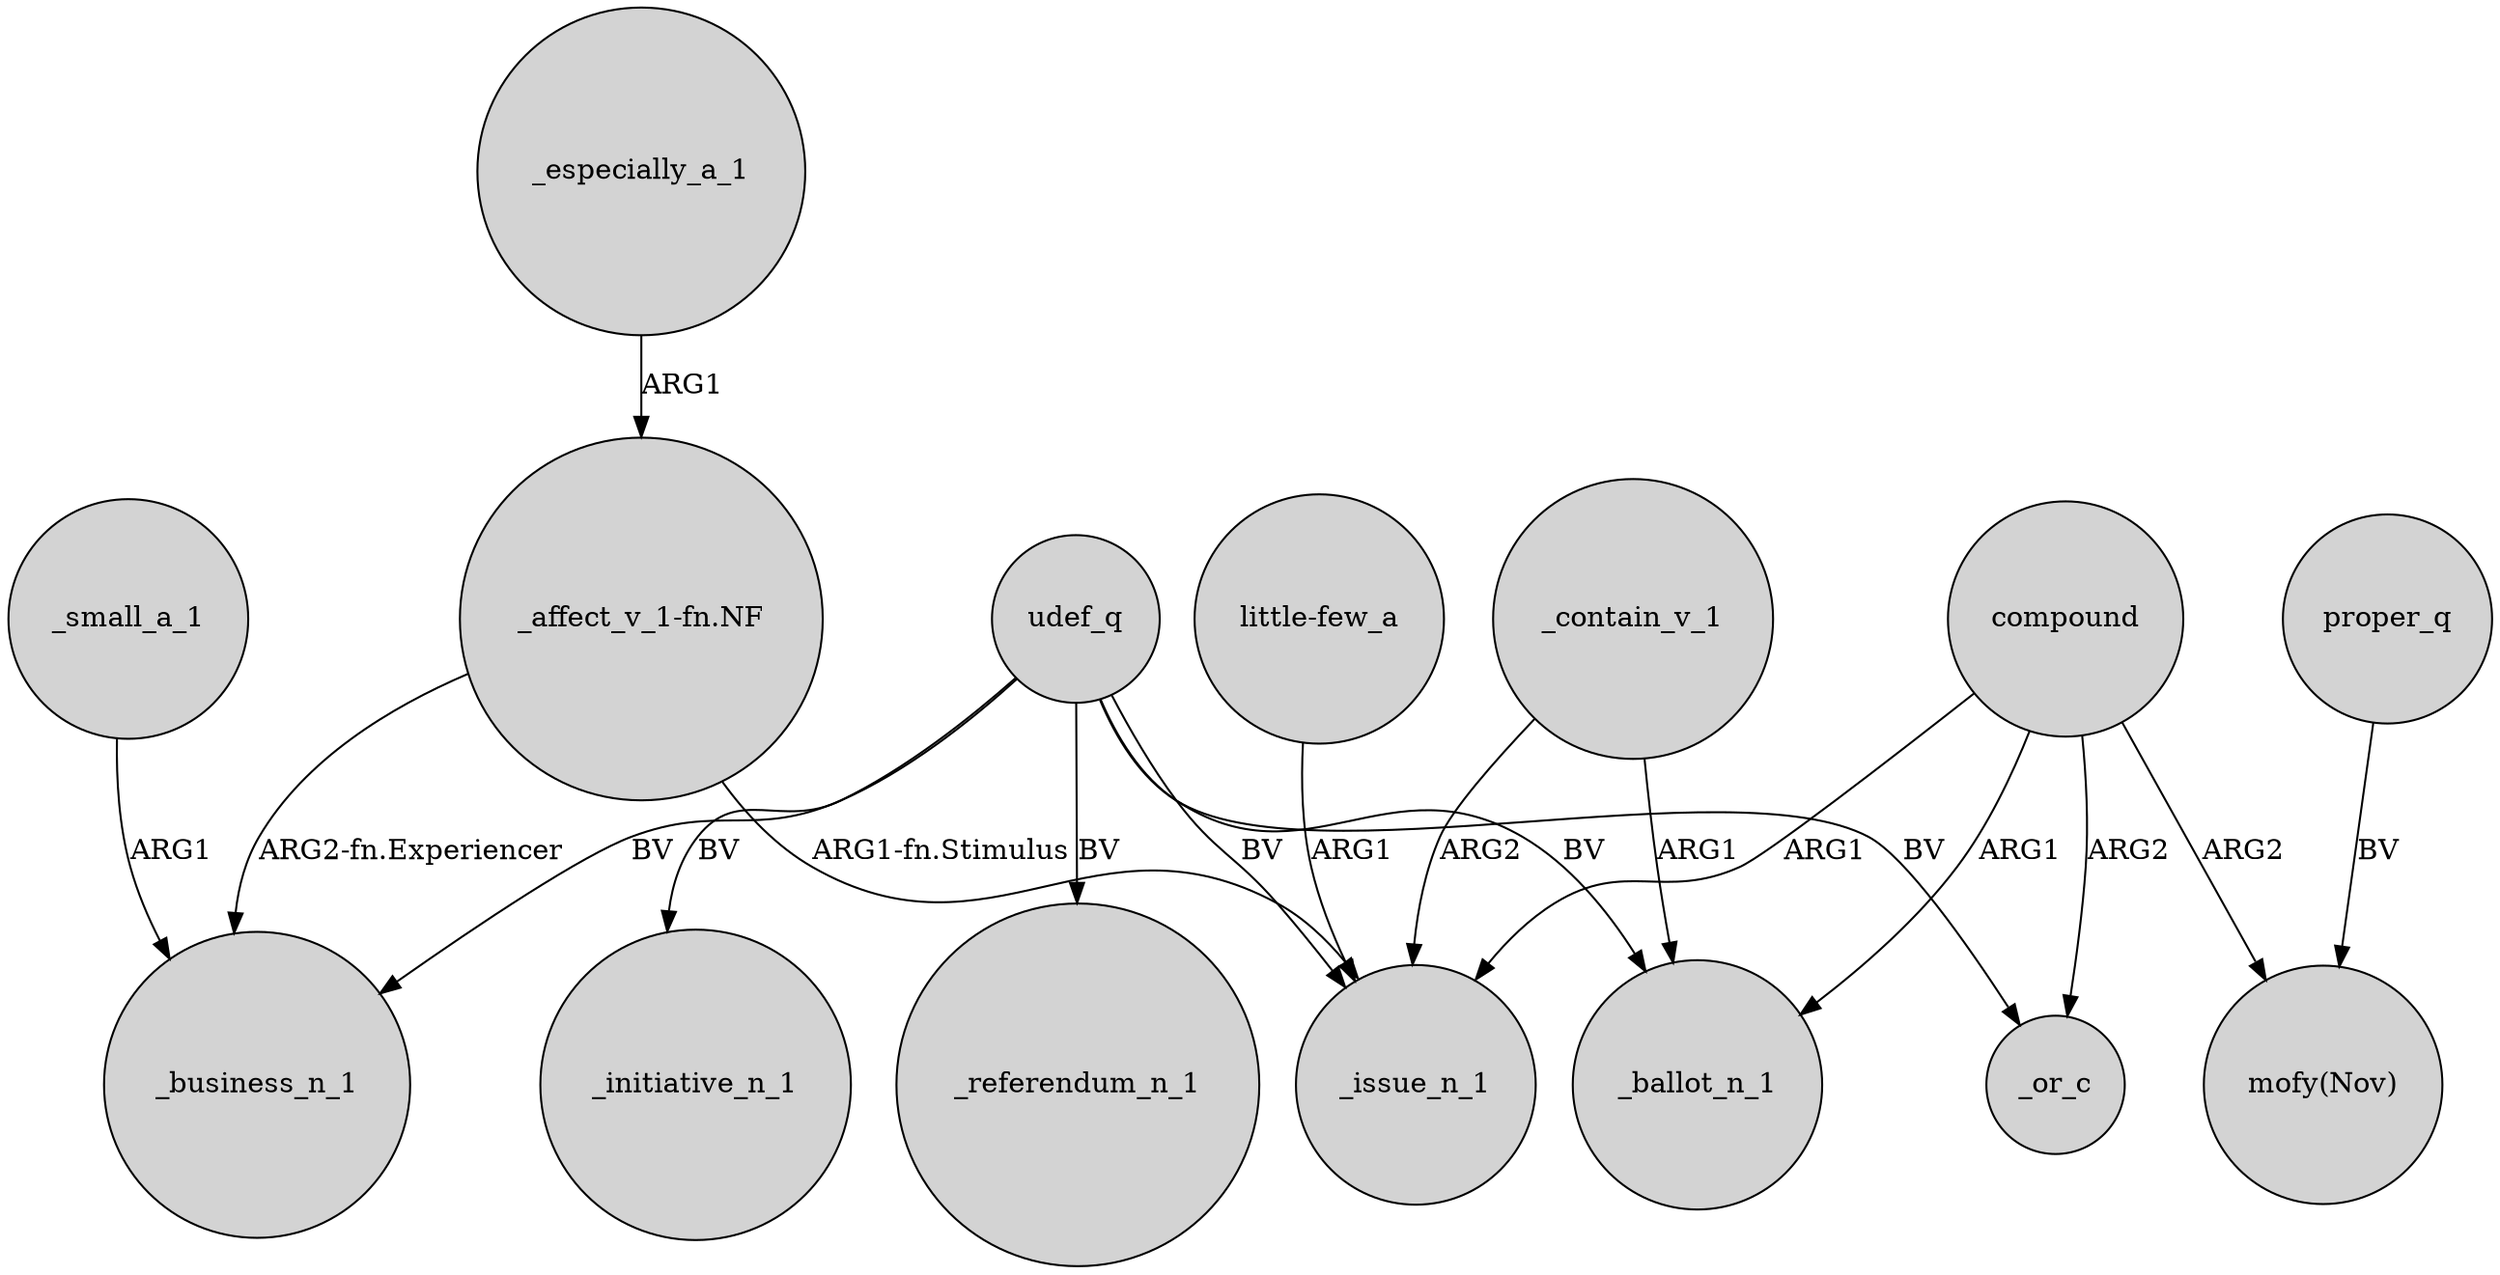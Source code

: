 digraph {
	node [shape=circle style=filled]
	compound -> _or_c [label=ARG2]
	udef_q -> _referendum_n_1 [label=BV]
	"_affect_v_1-fn.NF" -> _business_n_1 [label="ARG2-fn.Experiencer"]
	udef_q -> _business_n_1 [label=BV]
	udef_q -> _ballot_n_1 [label=BV]
	"little-few_a" -> _issue_n_1 [label=ARG1]
	udef_q -> _initiative_n_1 [label=BV]
	"_affect_v_1-fn.NF" -> _issue_n_1 [label="ARG1-fn.Stimulus"]
	proper_q -> "mofy(Nov)" [label=BV]
	compound -> "mofy(Nov)" [label=ARG2]
	udef_q -> _or_c [label=BV]
	_contain_v_1 -> _issue_n_1 [label=ARG2]
	_small_a_1 -> _business_n_1 [label=ARG1]
	udef_q -> _issue_n_1 [label=BV]
	_especially_a_1 -> "_affect_v_1-fn.NF" [label=ARG1]
	compound -> _issue_n_1 [label=ARG1]
	compound -> _ballot_n_1 [label=ARG1]
	_contain_v_1 -> _ballot_n_1 [label=ARG1]
}

